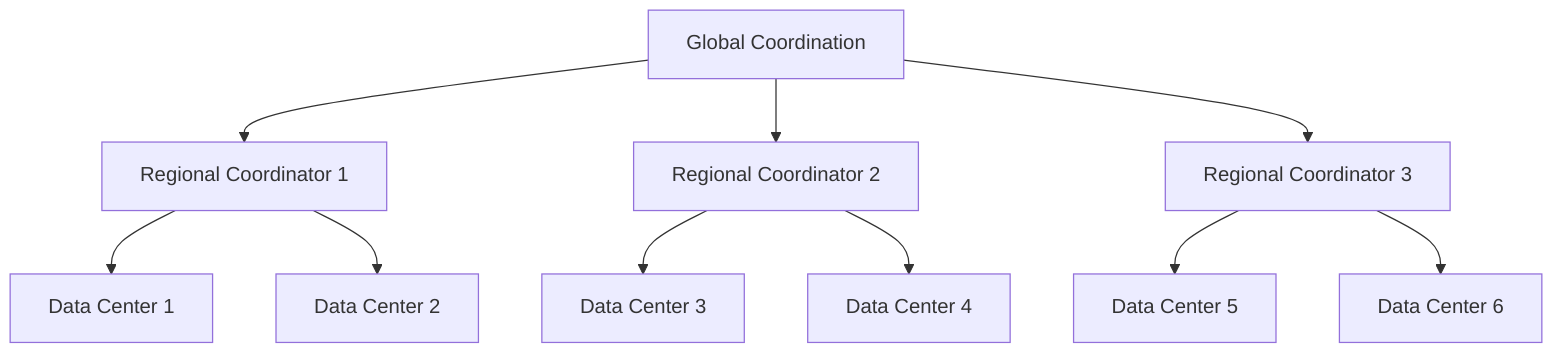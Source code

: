 graph TD
    A[Global Coordination] --> B[Regional Coordinator 1]
    A --> C[Regional Coordinator 2]
    A --> D[Regional Coordinator 3]
    B --> E[Data Center 1]
    B --> F[Data Center 2]
    C --> G[Data Center 3]
    C --> H[Data Center 4]
    D --> I[Data Center 5]
    D --> J[Data Center 6]